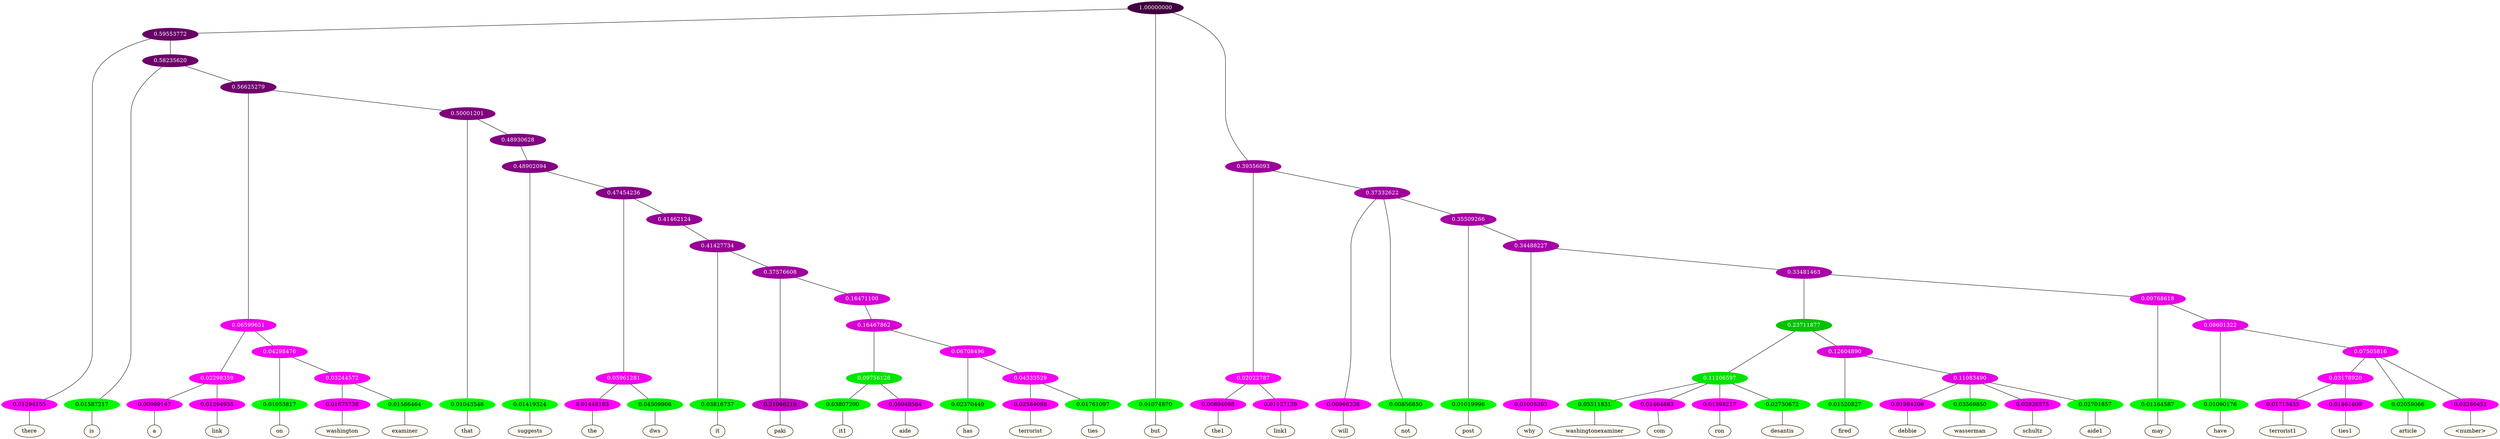 graph {
	node [format=png height=0.15 nodesep=0.001 ordering=out overlap=prism overlap_scaling=0.01 ranksep=0.001 ratio=0.2 style=filled width=0.15]
	{
		rank=same
		a_w_4 [label=there color=black fillcolor=floralwhite style="filled,solid"]
		a_w_8 [label=is color=black fillcolor=floralwhite style="filled,solid"]
		a_w_25 [label=a color=black fillcolor=floralwhite style="filled,solid"]
		a_w_26 [label=link color=black fillcolor=floralwhite style="filled,solid"]
		a_w_27 [label=on color=black fillcolor=floralwhite style="filled,solid"]
		a_w_32 [label=washington color=black fillcolor=floralwhite style="filled,solid"]
		a_w_33 [label=examiner color=black fillcolor=floralwhite style="filled,solid"]
		a_w_21 [label=that color=black fillcolor=floralwhite style="filled,solid"]
		a_w_34 [label=suggests color=black fillcolor=floralwhite style="filled,solid"]
		a_w_50 [label=the color=black fillcolor=floralwhite style="filled,solid"]
		a_w_51 [label=dws color=black fillcolor=floralwhite style="filled,solid"]
		a_w_60 [label=it color=black fillcolor=floralwhite style="filled,solid"]
		a_w_64 [label=paki color=black fillcolor=floralwhite style="filled,solid"]
		a_w_69 [label=it1 color=black fillcolor=floralwhite style="filled,solid"]
		a_w_70 [label=aide color=black fillcolor=floralwhite style="filled,solid"]
		a_w_71 [label=has color=black fillcolor=floralwhite style="filled,solid"]
		a_w_73 [label=terrorist color=black fillcolor=floralwhite style="filled,solid"]
		a_w_74 [label=ties color=black fillcolor=floralwhite style="filled,solid"]
		a_w_2 [label=but color=black fillcolor=floralwhite style="filled,solid"]
		a_w_10 [label=the1 color=black fillcolor=floralwhite style="filled,solid"]
		a_w_11 [label=link1 color=black fillcolor=floralwhite style="filled,solid"]
		a_w_12 [label=will color=black fillcolor=floralwhite style="filled,solid"]
		a_w_13 [label=not color=black fillcolor=floralwhite style="filled,solid"]
		a_w_17 [label=post color=black fillcolor=floralwhite style="filled,solid"]
		a_w_23 [label=why color=black fillcolor=floralwhite style="filled,solid"]
		a_w_42 [label=washingtonexaminer color=black fillcolor=floralwhite style="filled,solid"]
		a_w_43 [label=com color=black fillcolor=floralwhite style="filled,solid"]
		a_w_44 [label=ron color=black fillcolor=floralwhite style="filled,solid"]
		a_w_45 [label=desantis color=black fillcolor=floralwhite style="filled,solid"]
		a_w_46 [label=fired color=black fillcolor=floralwhite style="filled,solid"]
		a_w_53 [label=debbie color=black fillcolor=floralwhite style="filled,solid"]
		a_w_54 [label=wasserman color=black fillcolor=floralwhite style="filled,solid"]
		a_w_55 [label=schultz color=black fillcolor=floralwhite style="filled,solid"]
		a_w_56 [label=aide1 color=black fillcolor=floralwhite style="filled,solid"]
		a_w_38 [label=may color=black fillcolor=floralwhite style="filled,solid"]
		a_w_48 [label=have color=black fillcolor=floralwhite style="filled,solid"]
		a_w_62 [label=terrorist1 color=black fillcolor=floralwhite style="filled,solid"]
		a_w_63 [label=ties1 color=black fillcolor=floralwhite style="filled,solid"]
		a_w_58 [label=article color=black fillcolor=floralwhite style="filled,solid"]
		a_w_59 [label="\<number\>" color=black fillcolor=floralwhite style="filled,solid"]
	}
	a_n_4 -- a_w_4
	a_n_8 -- a_w_8
	a_n_25 -- a_w_25
	a_n_26 -- a_w_26
	a_n_27 -- a_w_27
	a_n_32 -- a_w_32
	a_n_33 -- a_w_33
	a_n_21 -- a_w_21
	a_n_34 -- a_w_34
	a_n_50 -- a_w_50
	a_n_51 -- a_w_51
	a_n_60 -- a_w_60
	a_n_64 -- a_w_64
	a_n_69 -- a_w_69
	a_n_70 -- a_w_70
	a_n_71 -- a_w_71
	a_n_73 -- a_w_73
	a_n_74 -- a_w_74
	a_n_2 -- a_w_2
	a_n_10 -- a_w_10
	a_n_11 -- a_w_11
	a_n_12 -- a_w_12
	a_n_13 -- a_w_13
	a_n_17 -- a_w_17
	a_n_23 -- a_w_23
	a_n_42 -- a_w_42
	a_n_43 -- a_w_43
	a_n_44 -- a_w_44
	a_n_45 -- a_w_45
	a_n_46 -- a_w_46
	a_n_53 -- a_w_53
	a_n_54 -- a_w_54
	a_n_55 -- a_w_55
	a_n_56 -- a_w_56
	a_n_38 -- a_w_38
	a_n_48 -- a_w_48
	a_n_62 -- a_w_62
	a_n_63 -- a_w_63
	a_n_58 -- a_w_58
	a_n_59 -- a_w_59
	{
		rank=same
		a_n_4 [label=0.01294155 color="0.835 1.000 0.987" fontcolor=black]
		a_n_8 [label=0.01587217 color="0.334 1.000 0.984" fontcolor=black]
		a_n_25 [label=0.00999147 color="0.835 1.000 0.990" fontcolor=black]
		a_n_26 [label=0.01294935 color="0.835 1.000 0.987" fontcolor=black]
		a_n_27 [label=0.01053817 color="0.334 1.000 0.989" fontcolor=black]
		a_n_32 [label=0.01675738 color="0.835 1.000 0.983" fontcolor=black]
		a_n_33 [label=0.01566464 color="0.334 1.000 0.984" fontcolor=black]
		a_n_21 [label=0.01043546 color="0.334 1.000 0.990" fontcolor=black]
		a_n_34 [label=0.01419324 color="0.334 1.000 0.986" fontcolor=black]
		a_n_50 [label=0.01448183 color="0.835 1.000 0.986" fontcolor=black]
		a_n_51 [label=0.04509906 color="0.334 1.000 0.955" fontcolor=black]
		a_n_60 [label=0.03816737 color="0.334 1.000 0.962" fontcolor=black]
		a_n_64 [label=0.21066219 color="0.835 1.000 0.789" fontcolor=black]
		a_n_69 [label=0.03807200 color="0.334 1.000 0.962" fontcolor=black]
		a_n_70 [label=0.05948564 color="0.835 1.000 0.941" fontcolor=black]
		a_n_71 [label=0.02370449 color="0.334 1.000 0.976" fontcolor=black]
		a_n_73 [label=0.02564098 color="0.835 1.000 0.974" fontcolor=black]
		a_n_74 [label=0.01761097 color="0.334 1.000 0.982" fontcolor=black]
		a_n_2 [label=0.01074870 color="0.334 1.000 0.989" fontcolor=black]
		a_n_10 [label=0.00894098 color="0.835 1.000 0.991" fontcolor=black]
		a_n_11 [label=0.01127139 color="0.835 1.000 0.989" fontcolor=black]
		a_n_12 [label=0.00966228 color="0.835 1.000 0.990" fontcolor=black]
		a_n_13 [label=0.00856850 color="0.334 1.000 0.991" fontcolor=black]
		a_n_17 [label=0.01019996 color="0.334 1.000 0.990" fontcolor=black]
		a_n_23 [label=0.01005263 color="0.835 1.000 0.990" fontcolor=black]
		a_n_42 [label=0.05511831 color="0.334 1.000 0.945" fontcolor=black]
		a_n_43 [label=0.01464883 color="0.835 1.000 0.985" fontcolor=black]
		a_n_44 [label=0.01398217 color="0.835 1.000 0.986" fontcolor=black]
		a_n_45 [label=0.02730672 color="0.334 1.000 0.973" fontcolor=black]
		a_n_46 [label=0.01520827 color="0.334 1.000 0.985" fontcolor=black]
		a_n_53 [label=0.01984206 color="0.835 1.000 0.980" fontcolor=black]
		a_n_54 [label=0.03569850 color="0.334 1.000 0.964" fontcolor=black]
		a_n_55 [label=0.02826575 color="0.835 1.000 0.972" fontcolor=black]
		a_n_56 [label=0.02701857 color="0.334 1.000 0.973" fontcolor=black]
		a_n_38 [label=0.01164587 color="0.334 1.000 0.988" fontcolor=black]
		a_n_48 [label=0.01090176 color="0.334 1.000 0.989" fontcolor=black]
		a_n_62 [label=0.01713435 color="0.835 1.000 0.983" fontcolor=black]
		a_n_63 [label=0.01461609 color="0.835 1.000 0.985" fontcolor=black]
		a_n_58 [label=0.02059066 color="0.334 1.000 0.979" fontcolor=black]
		a_n_59 [label=0.02260451 color="0.835 1.000 0.977" fontcolor=black]
	}
	a_n_0 [label=1.00000000 color="0.835 1.000 0.250" fontcolor=grey99]
	a_n_1 [label=0.59553772 color="0.835 1.000 0.404" fontcolor=grey99]
	a_n_0 -- a_n_1
	a_n_0 -- a_n_2
	a_n_3 [label=0.39356093 color="0.835 1.000 0.606" fontcolor=grey99]
	a_n_0 -- a_n_3
	a_n_1 -- a_n_4
	a_n_5 [label=0.58235620 color="0.835 1.000 0.418" fontcolor=grey99]
	a_n_1 -- a_n_5
	a_n_6 [label=0.02022787 color="0.835 1.000 0.980" fontcolor=grey99]
	a_n_3 -- a_n_6
	a_n_7 [label=0.37332622 color="0.835 1.000 0.627" fontcolor=grey99]
	a_n_3 -- a_n_7
	a_n_5 -- a_n_8
	a_n_9 [label=0.56625279 color="0.835 1.000 0.434" fontcolor=grey99]
	a_n_5 -- a_n_9
	a_n_6 -- a_n_10
	a_n_6 -- a_n_11
	a_n_7 -- a_n_12
	a_n_7 -- a_n_13
	a_n_14 [label=0.35509266 color="0.835 1.000 0.645" fontcolor=grey99]
	a_n_7 -- a_n_14
	a_n_15 [label=0.06599651 color="0.835 1.000 0.934" fontcolor=grey99]
	a_n_9 -- a_n_15
	a_n_16 [label=0.50001201 color="0.835 1.000 0.500" fontcolor=grey99]
	a_n_9 -- a_n_16
	a_n_14 -- a_n_17
	a_n_18 [label=0.34488227 color="0.835 1.000 0.655" fontcolor=grey99]
	a_n_14 -- a_n_18
	a_n_19 [label=0.02298359 color="0.835 1.000 0.977" fontcolor=grey99]
	a_n_15 -- a_n_19
	a_n_20 [label=0.04298476 color="0.835 1.000 0.957" fontcolor=grey99]
	a_n_15 -- a_n_20
	a_n_16 -- a_n_21
	a_n_22 [label=0.48930628 color="0.835 1.000 0.511" fontcolor=grey99]
	a_n_16 -- a_n_22
	a_n_18 -- a_n_23
	a_n_24 [label=0.33481463 color="0.835 1.000 0.665" fontcolor=grey99]
	a_n_18 -- a_n_24
	a_n_19 -- a_n_25
	a_n_19 -- a_n_26
	a_n_20 -- a_n_27
	a_n_28 [label=0.03244572 color="0.835 1.000 0.968" fontcolor=grey99]
	a_n_20 -- a_n_28
	a_n_29 [label=0.48902094 color="0.835 1.000 0.511" fontcolor=grey99]
	a_n_22 -- a_n_29
	a_n_30 [label=0.23711877 color="0.334 1.000 0.763" fontcolor=grey99]
	a_n_24 -- a_n_30
	a_n_31 [label=0.09768618 color="0.835 1.000 0.902" fontcolor=grey99]
	a_n_24 -- a_n_31
	a_n_28 -- a_n_32
	a_n_28 -- a_n_33
	a_n_29 -- a_n_34
	a_n_35 [label=0.47454236 color="0.835 1.000 0.525" fontcolor=grey99]
	a_n_29 -- a_n_35
	a_n_36 [label=0.11106597 color="0.334 1.000 0.889" fontcolor=grey99]
	a_n_30 -- a_n_36
	a_n_37 [label=0.12604890 color="0.835 1.000 0.874" fontcolor=grey99]
	a_n_30 -- a_n_37
	a_n_31 -- a_n_38
	a_n_39 [label=0.08601322 color="0.835 1.000 0.914" fontcolor=grey99]
	a_n_31 -- a_n_39
	a_n_40 [label=0.05961281 color="0.835 1.000 0.940" fontcolor=grey99]
	a_n_35 -- a_n_40
	a_n_41 [label=0.41462124 color="0.835 1.000 0.585" fontcolor=grey99]
	a_n_35 -- a_n_41
	a_n_36 -- a_n_42
	a_n_36 -- a_n_43
	a_n_36 -- a_n_44
	a_n_36 -- a_n_45
	a_n_37 -- a_n_46
	a_n_47 [label=0.11083490 color="0.835 1.000 0.889" fontcolor=grey99]
	a_n_37 -- a_n_47
	a_n_39 -- a_n_48
	a_n_49 [label=0.07505816 color="0.835 1.000 0.925" fontcolor=grey99]
	a_n_39 -- a_n_49
	a_n_40 -- a_n_50
	a_n_40 -- a_n_51
	a_n_52 [label=0.41427734 color="0.835 1.000 0.586" fontcolor=grey99]
	a_n_41 -- a_n_52
	a_n_47 -- a_n_53
	a_n_47 -- a_n_54
	a_n_47 -- a_n_55
	a_n_47 -- a_n_56
	a_n_57 [label=0.03178920 color="0.835 1.000 0.968" fontcolor=grey99]
	a_n_49 -- a_n_57
	a_n_49 -- a_n_58
	a_n_49 -- a_n_59
	a_n_52 -- a_n_60
	a_n_61 [label=0.37576608 color="0.835 1.000 0.624" fontcolor=grey99]
	a_n_52 -- a_n_61
	a_n_57 -- a_n_62
	a_n_57 -- a_n_63
	a_n_61 -- a_n_64
	a_n_65 [label=0.16471100 color="0.835 1.000 0.835" fontcolor=grey99]
	a_n_61 -- a_n_65
	a_n_66 [label=0.16467862 color="0.835 1.000 0.835" fontcolor=grey99]
	a_n_65 -- a_n_66
	a_n_67 [label=0.09756128 color="0.334 1.000 0.902" fontcolor=grey99]
	a_n_66 -- a_n_67
	a_n_68 [label=0.06708496 color="0.835 1.000 0.933" fontcolor=grey99]
	a_n_66 -- a_n_68
	a_n_67 -- a_n_69
	a_n_67 -- a_n_70
	a_n_68 -- a_n_71
	a_n_72 [label=0.04333529 color="0.835 1.000 0.957" fontcolor=grey99]
	a_n_68 -- a_n_72
	a_n_72 -- a_n_73
	a_n_72 -- a_n_74
}
